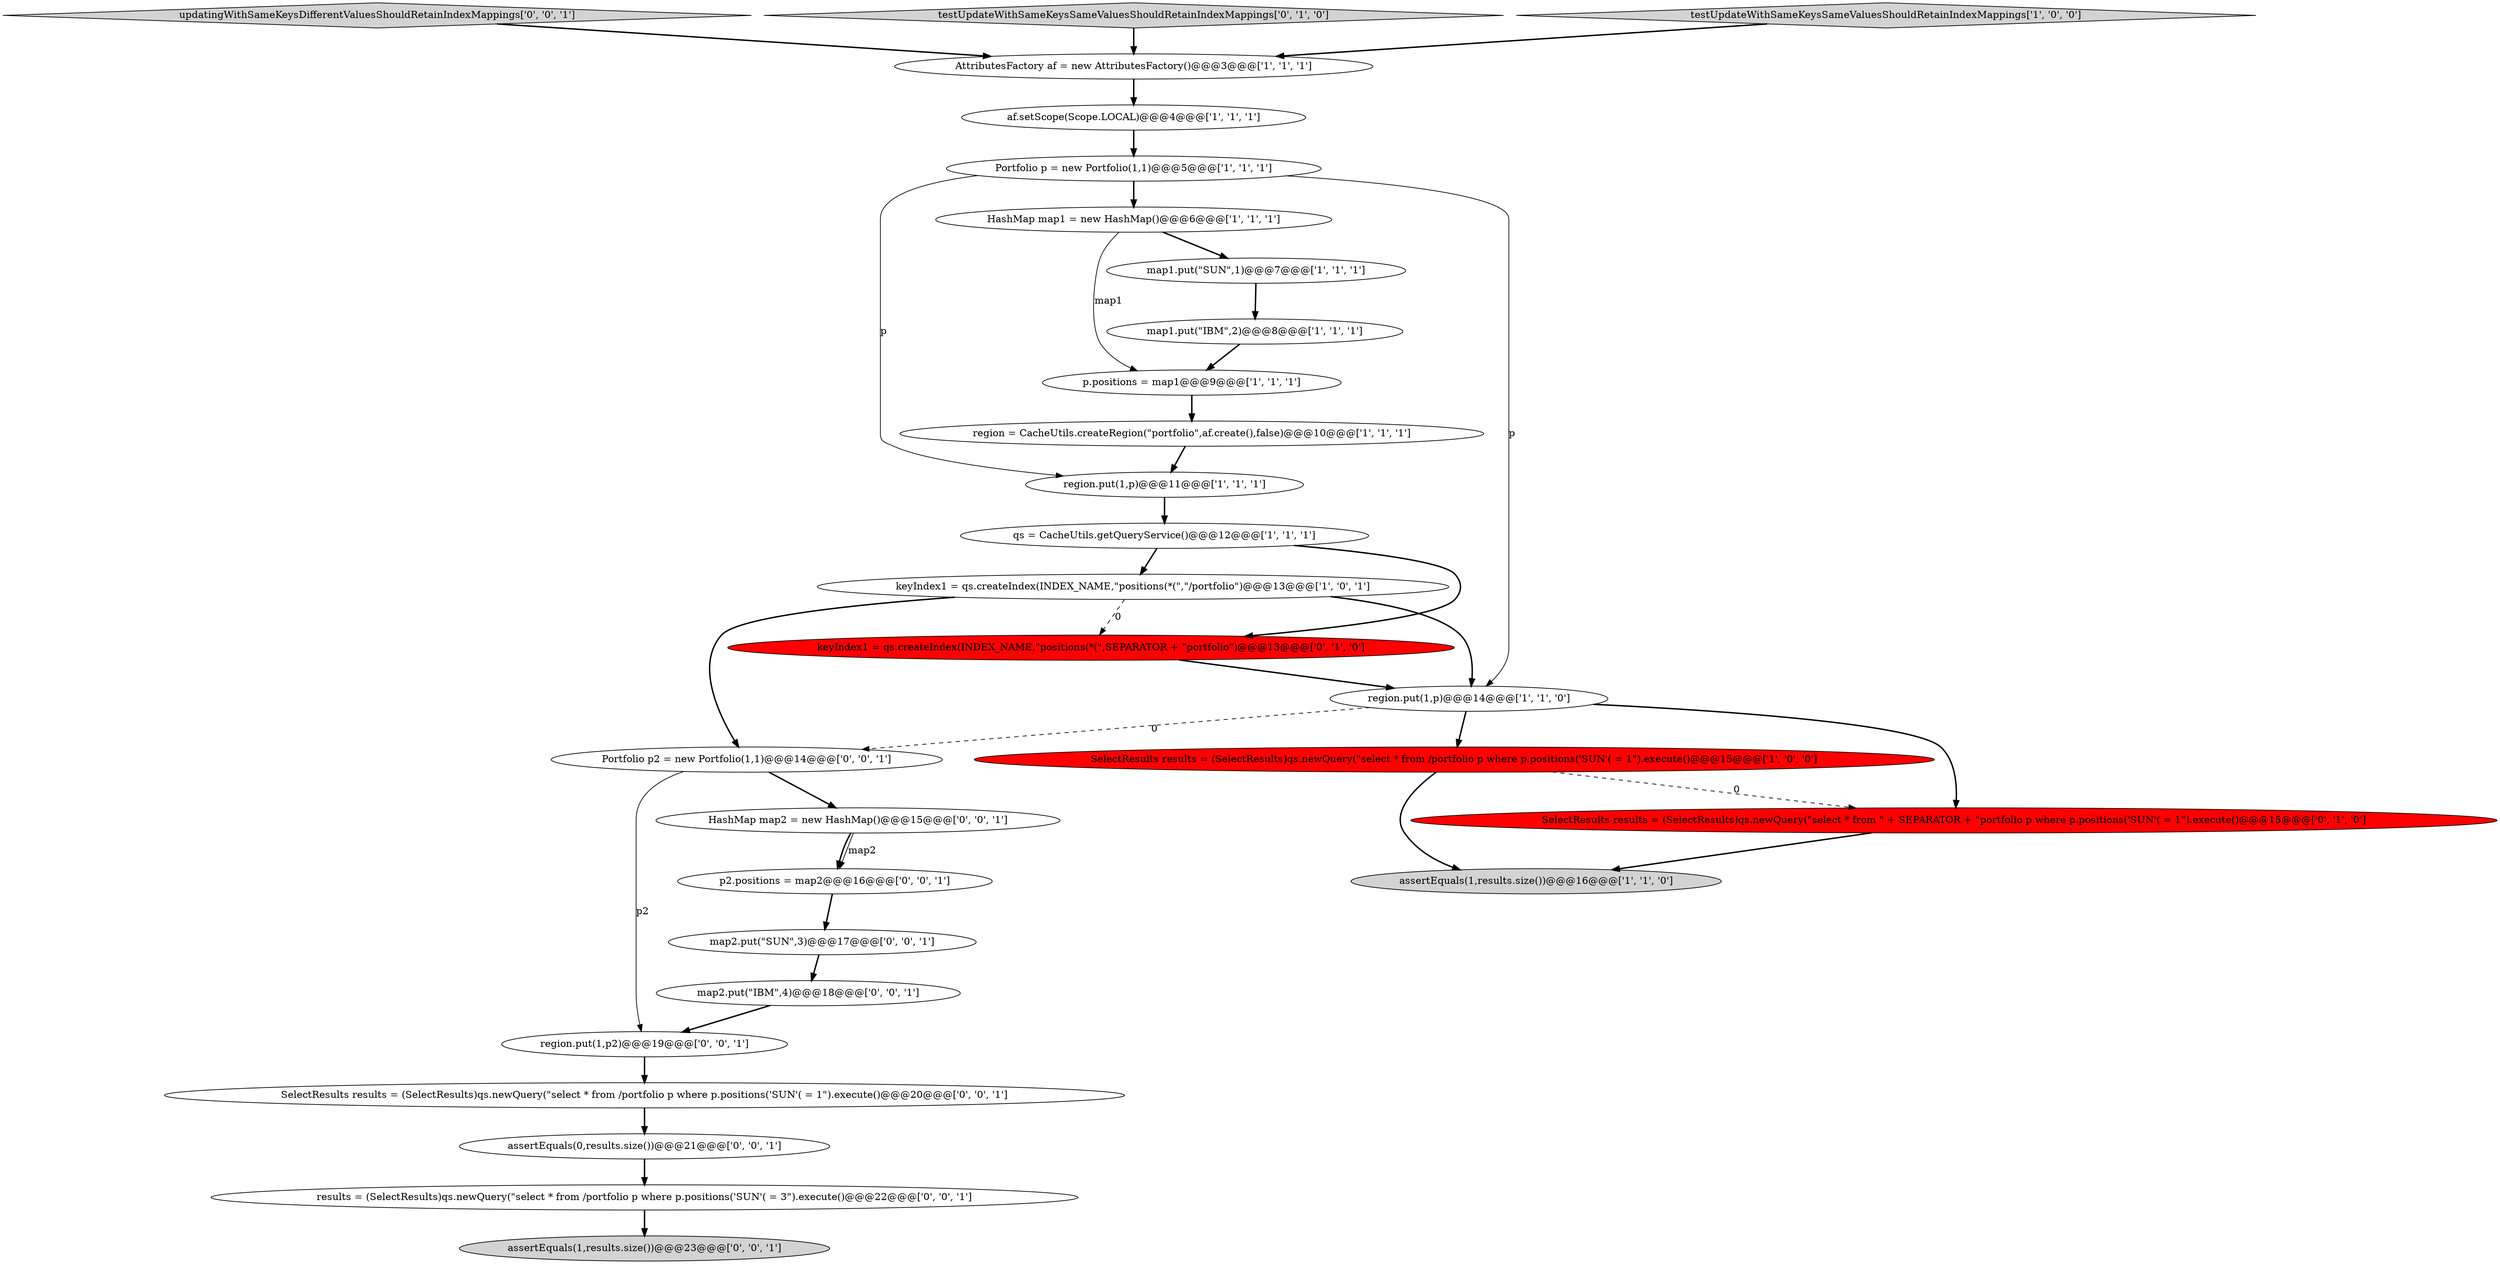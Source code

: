 digraph {
9 [style = filled, label = "region = CacheUtils.createRegion(\"portfolio\",af.create(),false)@@@10@@@['1', '1', '1']", fillcolor = white, shape = ellipse image = "AAA0AAABBB1BBB"];
25 [style = filled, label = "SelectResults results = (SelectResults)qs.newQuery(\"select * from /portfolio p where p.positions('SUN'( = 1\").execute()@@@20@@@['0', '0', '1']", fillcolor = white, shape = ellipse image = "AAA0AAABBB3BBB"];
5 [style = filled, label = "HashMap map1 = new HashMap()@@@6@@@['1', '1', '1']", fillcolor = white, shape = ellipse image = "AAA0AAABBB1BBB"];
26 [style = filled, label = "Portfolio p2 = new Portfolio(1,1)@@@14@@@['0', '0', '1']", fillcolor = white, shape = ellipse image = "AAA0AAABBB3BBB"];
24 [style = filled, label = "assertEquals(0,results.size())@@@21@@@['0', '0', '1']", fillcolor = white, shape = ellipse image = "AAA0AAABBB3BBB"];
0 [style = filled, label = "af.setScope(Scope.LOCAL)@@@4@@@['1', '1', '1']", fillcolor = white, shape = ellipse image = "AAA0AAABBB1BBB"];
13 [style = filled, label = "p.positions = map1@@@9@@@['1', '1', '1']", fillcolor = white, shape = ellipse image = "AAA0AAABBB1BBB"];
28 [style = filled, label = "updatingWithSameKeysDifferentValuesShouldRetainIndexMappings['0', '0', '1']", fillcolor = lightgray, shape = diamond image = "AAA0AAABBB3BBB"];
12 [style = filled, label = "assertEquals(1,results.size())@@@16@@@['1', '1', '0']", fillcolor = lightgray, shape = ellipse image = "AAA0AAABBB1BBB"];
2 [style = filled, label = "Portfolio p = new Portfolio(1,1)@@@5@@@['1', '1', '1']", fillcolor = white, shape = ellipse image = "AAA0AAABBB1BBB"];
6 [style = filled, label = "map1.put(\"SUN\",1)@@@7@@@['1', '1', '1']", fillcolor = white, shape = ellipse image = "AAA0AAABBB1BBB"];
8 [style = filled, label = "AttributesFactory af = new AttributesFactory()@@@3@@@['1', '1', '1']", fillcolor = white, shape = ellipse image = "AAA0AAABBB1BBB"];
19 [style = filled, label = "p2.positions = map2@@@16@@@['0', '0', '1']", fillcolor = white, shape = ellipse image = "AAA0AAABBB3BBB"];
11 [style = filled, label = "keyIndex1 = qs.createIndex(INDEX_NAME,\"positions(*(\",\"/portfolio\")@@@13@@@['1', '0', '1']", fillcolor = white, shape = ellipse image = "AAA0AAABBB1BBB"];
10 [style = filled, label = "region.put(1,p)@@@14@@@['1', '1', '0']", fillcolor = white, shape = ellipse image = "AAA0AAABBB1BBB"];
16 [style = filled, label = "keyIndex1 = qs.createIndex(INDEX_NAME,\"positions(*(\",SEPARATOR + \"portfolio\")@@@13@@@['0', '1', '0']", fillcolor = red, shape = ellipse image = "AAA1AAABBB2BBB"];
22 [style = filled, label = "map2.put(\"IBM\",4)@@@18@@@['0', '0', '1']", fillcolor = white, shape = ellipse image = "AAA0AAABBB3BBB"];
21 [style = filled, label = "region.put(1,p2)@@@19@@@['0', '0', '1']", fillcolor = white, shape = ellipse image = "AAA0AAABBB3BBB"];
18 [style = filled, label = "assertEquals(1,results.size())@@@23@@@['0', '0', '1']", fillcolor = lightgray, shape = ellipse image = "AAA0AAABBB3BBB"];
17 [style = filled, label = "testUpdateWithSameKeysSameValuesShouldRetainIndexMappings['0', '1', '0']", fillcolor = lightgray, shape = diamond image = "AAA0AAABBB2BBB"];
20 [style = filled, label = "HashMap map2 = new HashMap()@@@15@@@['0', '0', '1']", fillcolor = white, shape = ellipse image = "AAA0AAABBB3BBB"];
27 [style = filled, label = "results = (SelectResults)qs.newQuery(\"select * from /portfolio p where p.positions('SUN'( = 3\").execute()@@@22@@@['0', '0', '1']", fillcolor = white, shape = ellipse image = "AAA0AAABBB3BBB"];
4 [style = filled, label = "SelectResults results = (SelectResults)qs.newQuery(\"select * from /portfolio p where p.positions('SUN'( = 1\").execute()@@@15@@@['1', '0', '0']", fillcolor = red, shape = ellipse image = "AAA1AAABBB1BBB"];
7 [style = filled, label = "region.put(1,p)@@@11@@@['1', '1', '1']", fillcolor = white, shape = ellipse image = "AAA0AAABBB1BBB"];
3 [style = filled, label = "map1.put(\"IBM\",2)@@@8@@@['1', '1', '1']", fillcolor = white, shape = ellipse image = "AAA0AAABBB1BBB"];
23 [style = filled, label = "map2.put(\"SUN\",3)@@@17@@@['0', '0', '1']", fillcolor = white, shape = ellipse image = "AAA0AAABBB3BBB"];
1 [style = filled, label = "qs = CacheUtils.getQueryService()@@@12@@@['1', '1', '1']", fillcolor = white, shape = ellipse image = "AAA0AAABBB1BBB"];
14 [style = filled, label = "testUpdateWithSameKeysSameValuesShouldRetainIndexMappings['1', '0', '0']", fillcolor = lightgray, shape = diamond image = "AAA0AAABBB1BBB"];
15 [style = filled, label = "SelectResults results = (SelectResults)qs.newQuery(\"select * from \" + SEPARATOR + \"portfolio p where p.positions('SUN'( = 1\").execute()@@@15@@@['0', '1', '0']", fillcolor = red, shape = ellipse image = "AAA1AAABBB2BBB"];
17->8 [style = bold, label=""];
6->3 [style = bold, label=""];
27->18 [style = bold, label=""];
2->5 [style = bold, label=""];
7->1 [style = bold, label=""];
10->15 [style = bold, label=""];
16->10 [style = bold, label=""];
11->16 [style = dashed, label="0"];
0->2 [style = bold, label=""];
22->21 [style = bold, label=""];
21->25 [style = bold, label=""];
9->7 [style = bold, label=""];
20->19 [style = solid, label="map2"];
5->13 [style = solid, label="map1"];
1->11 [style = bold, label=""];
2->7 [style = solid, label="p"];
8->0 [style = bold, label=""];
25->24 [style = bold, label=""];
10->26 [style = dashed, label="0"];
23->22 [style = bold, label=""];
2->10 [style = solid, label="p"];
5->6 [style = bold, label=""];
11->10 [style = bold, label=""];
1->16 [style = bold, label=""];
4->15 [style = dashed, label="0"];
19->23 [style = bold, label=""];
28->8 [style = bold, label=""];
10->4 [style = bold, label=""];
3->13 [style = bold, label=""];
4->12 [style = bold, label=""];
14->8 [style = bold, label=""];
15->12 [style = bold, label=""];
13->9 [style = bold, label=""];
26->21 [style = solid, label="p2"];
20->19 [style = bold, label=""];
24->27 [style = bold, label=""];
26->20 [style = bold, label=""];
11->26 [style = bold, label=""];
}
